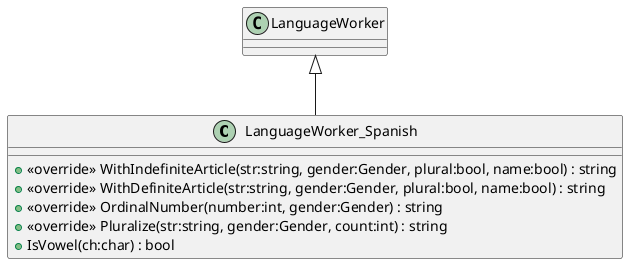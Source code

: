 @startuml
class LanguageWorker_Spanish {
    + <<override>> WithIndefiniteArticle(str:string, gender:Gender, plural:bool, name:bool) : string
    + <<override>> WithDefiniteArticle(str:string, gender:Gender, plural:bool, name:bool) : string
    + <<override>> OrdinalNumber(number:int, gender:Gender) : string
    + <<override>> Pluralize(str:string, gender:Gender, count:int) : string
    + IsVowel(ch:char) : bool
}
LanguageWorker <|-- LanguageWorker_Spanish
@enduml
